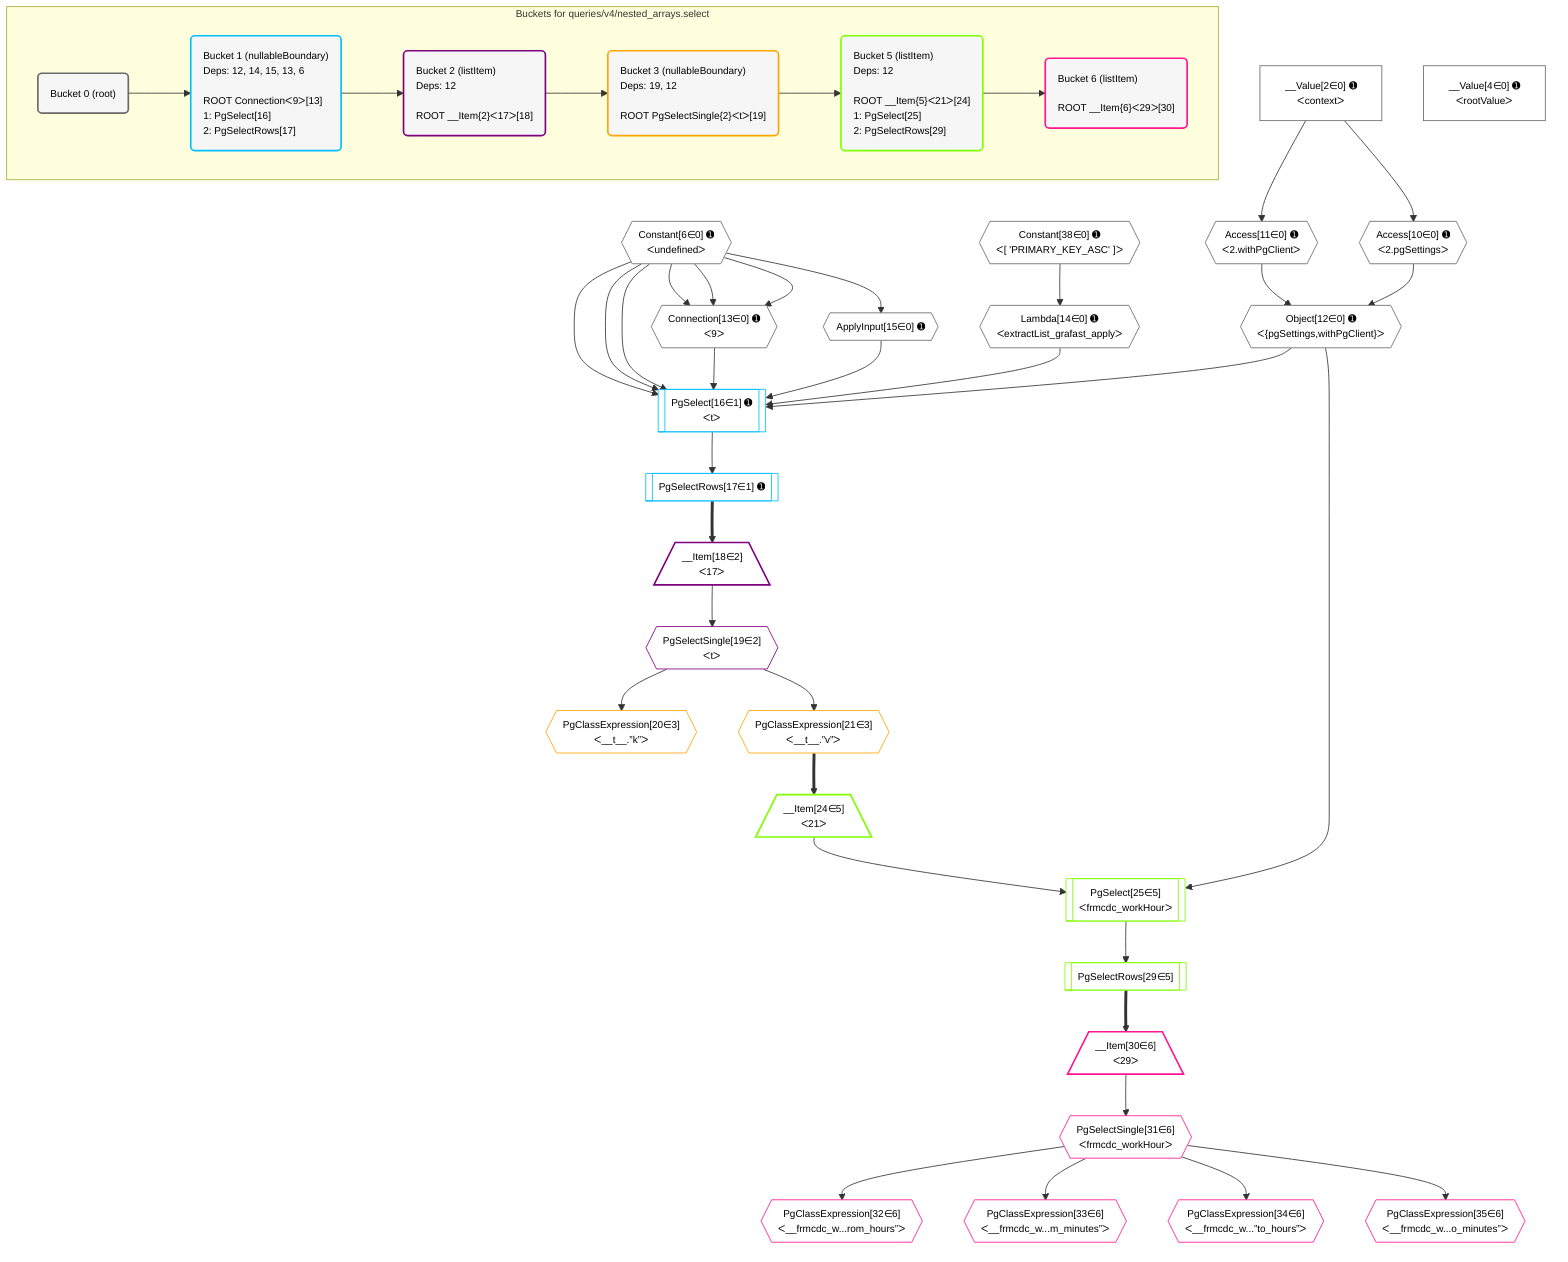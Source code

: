 %%{init: {'themeVariables': { 'fontSize': '12px'}}}%%
graph TD
    classDef path fill:#eee,stroke:#000,color:#000
    classDef plan fill:#fff,stroke-width:1px,color:#000
    classDef itemplan fill:#fff,stroke-width:2px,color:#000
    classDef unbatchedplan fill:#dff,stroke-width:1px,color:#000
    classDef sideeffectplan fill:#fcc,stroke-width:2px,color:#000
    classDef bucket fill:#f6f6f6,color:#000,stroke-width:2px,text-align:left


    %% plan dependencies
    Connection13{{"Connection[13∈0] ➊<br />ᐸ9ᐳ"}}:::plan
    Constant6{{"Constant[6∈0] ➊<br />ᐸundefinedᐳ"}}:::plan
    Constant6 & Constant6 & Constant6 --> Connection13
    Object12{{"Object[12∈0] ➊<br />ᐸ{pgSettings,withPgClient}ᐳ"}}:::plan
    Access10{{"Access[10∈0] ➊<br />ᐸ2.pgSettingsᐳ"}}:::plan
    Access11{{"Access[11∈0] ➊<br />ᐸ2.withPgClientᐳ"}}:::plan
    Access10 & Access11 --> Object12
    __Value2["__Value[2∈0] ➊<br />ᐸcontextᐳ"]:::plan
    __Value2 --> Access10
    __Value2 --> Access11
    Lambda14{{"Lambda[14∈0] ➊<br />ᐸextractList_grafast_applyᐳ"}}:::plan
    Constant38{{"Constant[38∈0] ➊<br />ᐸ[ 'PRIMARY_KEY_ASC' ]ᐳ"}}:::plan
    Constant38 --> Lambda14
    ApplyInput15{{"ApplyInput[15∈0] ➊"}}:::plan
    Constant6 --> ApplyInput15
    __Value4["__Value[4∈0] ➊<br />ᐸrootValueᐳ"]:::plan
    PgSelect16[["PgSelect[16∈1] ➊<br />ᐸtᐳ"]]:::plan
    Object12 & Lambda14 & ApplyInput15 & Connection13 & Constant6 & Constant6 & Constant6 --> PgSelect16
    PgSelectRows17[["PgSelectRows[17∈1] ➊"]]:::plan
    PgSelect16 --> PgSelectRows17
    __Item18[/"__Item[18∈2]<br />ᐸ17ᐳ"\]:::itemplan
    PgSelectRows17 ==> __Item18
    PgSelectSingle19{{"PgSelectSingle[19∈2]<br />ᐸtᐳ"}}:::plan
    __Item18 --> PgSelectSingle19
    PgClassExpression20{{"PgClassExpression[20∈3]<br />ᐸ__t__.”k”ᐳ"}}:::plan
    PgSelectSingle19 --> PgClassExpression20
    PgClassExpression21{{"PgClassExpression[21∈3]<br />ᐸ__t__.”v”ᐳ"}}:::plan
    PgSelectSingle19 --> PgClassExpression21
    PgSelect25[["PgSelect[25∈5]<br />ᐸfrmcdc_workHourᐳ"]]:::plan
    __Item24[/"__Item[24∈5]<br />ᐸ21ᐳ"\]:::itemplan
    Object12 & __Item24 --> PgSelect25
    PgClassExpression21 ==> __Item24
    PgSelectRows29[["PgSelectRows[29∈5]"]]:::plan
    PgSelect25 --> PgSelectRows29
    __Item30[/"__Item[30∈6]<br />ᐸ29ᐳ"\]:::itemplan
    PgSelectRows29 ==> __Item30
    PgSelectSingle31{{"PgSelectSingle[31∈6]<br />ᐸfrmcdc_workHourᐳ"}}:::plan
    __Item30 --> PgSelectSingle31
    PgClassExpression32{{"PgClassExpression[32∈6]<br />ᐸ__frmcdc_w...rom_hours”ᐳ"}}:::plan
    PgSelectSingle31 --> PgClassExpression32
    PgClassExpression33{{"PgClassExpression[33∈6]<br />ᐸ__frmcdc_w...m_minutes”ᐳ"}}:::plan
    PgSelectSingle31 --> PgClassExpression33
    PgClassExpression34{{"PgClassExpression[34∈6]<br />ᐸ__frmcdc_w...”to_hours”ᐳ"}}:::plan
    PgSelectSingle31 --> PgClassExpression34
    PgClassExpression35{{"PgClassExpression[35∈6]<br />ᐸ__frmcdc_w...o_minutes”ᐳ"}}:::plan
    PgSelectSingle31 --> PgClassExpression35

    %% define steps

    subgraph "Buckets for queries/v4/nested_arrays.select"
    Bucket0("Bucket 0 (root)"):::bucket
    classDef bucket0 stroke:#696969
    class Bucket0,__Value2,__Value4,Constant6,Access10,Access11,Object12,Connection13,Lambda14,ApplyInput15,Constant38 bucket0
    Bucket1("Bucket 1 (nullableBoundary)<br />Deps: 12, 14, 15, 13, 6<br /><br />ROOT Connectionᐸ9ᐳ[13]<br />1: PgSelect[16]<br />2: PgSelectRows[17]"):::bucket
    classDef bucket1 stroke:#00bfff
    class Bucket1,PgSelect16,PgSelectRows17 bucket1
    Bucket2("Bucket 2 (listItem)<br />Deps: 12<br /><br />ROOT __Item{2}ᐸ17ᐳ[18]"):::bucket
    classDef bucket2 stroke:#7f007f
    class Bucket2,__Item18,PgSelectSingle19 bucket2
    Bucket3("Bucket 3 (nullableBoundary)<br />Deps: 19, 12<br /><br />ROOT PgSelectSingle{2}ᐸtᐳ[19]"):::bucket
    classDef bucket3 stroke:#ffa500
    class Bucket3,PgClassExpression20,PgClassExpression21 bucket3
    Bucket5("Bucket 5 (listItem)<br />Deps: 12<br /><br />ROOT __Item{5}ᐸ21ᐳ[24]<br />1: PgSelect[25]<br />2: PgSelectRows[29]"):::bucket
    classDef bucket5 stroke:#7fff00
    class Bucket5,__Item24,PgSelect25,PgSelectRows29 bucket5
    Bucket6("Bucket 6 (listItem)<br /><br />ROOT __Item{6}ᐸ29ᐳ[30]"):::bucket
    classDef bucket6 stroke:#ff1493
    class Bucket6,__Item30,PgSelectSingle31,PgClassExpression32,PgClassExpression33,PgClassExpression34,PgClassExpression35 bucket6
    Bucket0 --> Bucket1
    Bucket1 --> Bucket2
    Bucket2 --> Bucket3
    Bucket3 --> Bucket5
    Bucket5 --> Bucket6
    end
